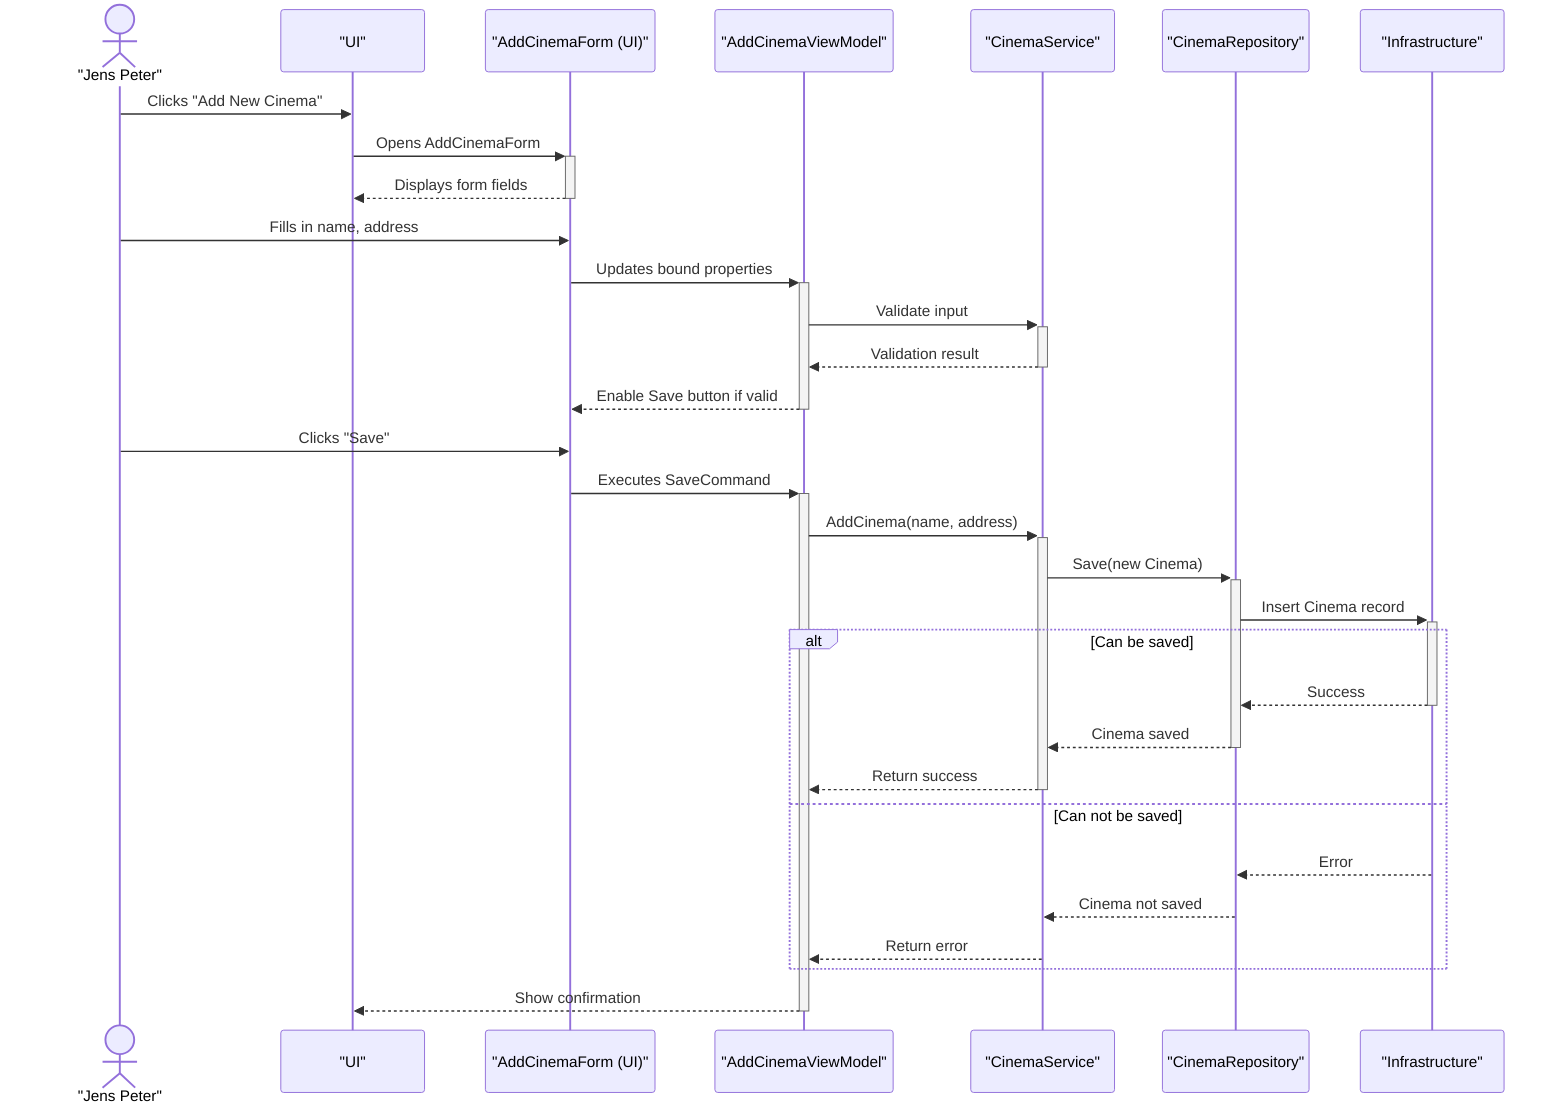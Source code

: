 ﻿sequenceDiagram
    actor JensPeter as "Jens Peter"
    participant UI as "UI"
    participant Form as "AddCinemaForm (UI)"
    participant VM as "AddCinemaViewModel"
    participant Service as "CinemaService"
    participant Repo as "CinemaRepository"
    participant DB as "Infrastructure"

    JensPeter->>UI: Clicks "Add New Cinema"
    UI->>+Form: Opens AddCinemaForm
    Form-->>-UI: Displays form fields

    JensPeter->>Form: Fills in name, address
    Form->>+VM: Updates bound properties

    VM->>+Service: Validate input
    Service-->>-VM: Validation result
    VM-->>-Form: Enable Save button if valid

    JensPeter->>Form: Clicks "Save"
    Form->>+VM: Executes SaveCommand

    VM->>+Service: AddCinema(name, address)
    Service->>+Repo: Save(new Cinema)
    Repo->>+DB: Insert Cinema record
    alt Can be saved
    DB-->>-Repo: Success
    Repo-->>-Service: Cinema saved
    Service-->>-VM: Return success
    else Can not be saved
    DB-->>Repo: Error
    Repo-->>Service: Cinema not saved
    Service-->>VM: Return error
    end
    VM-->>-UI: Show confirmation